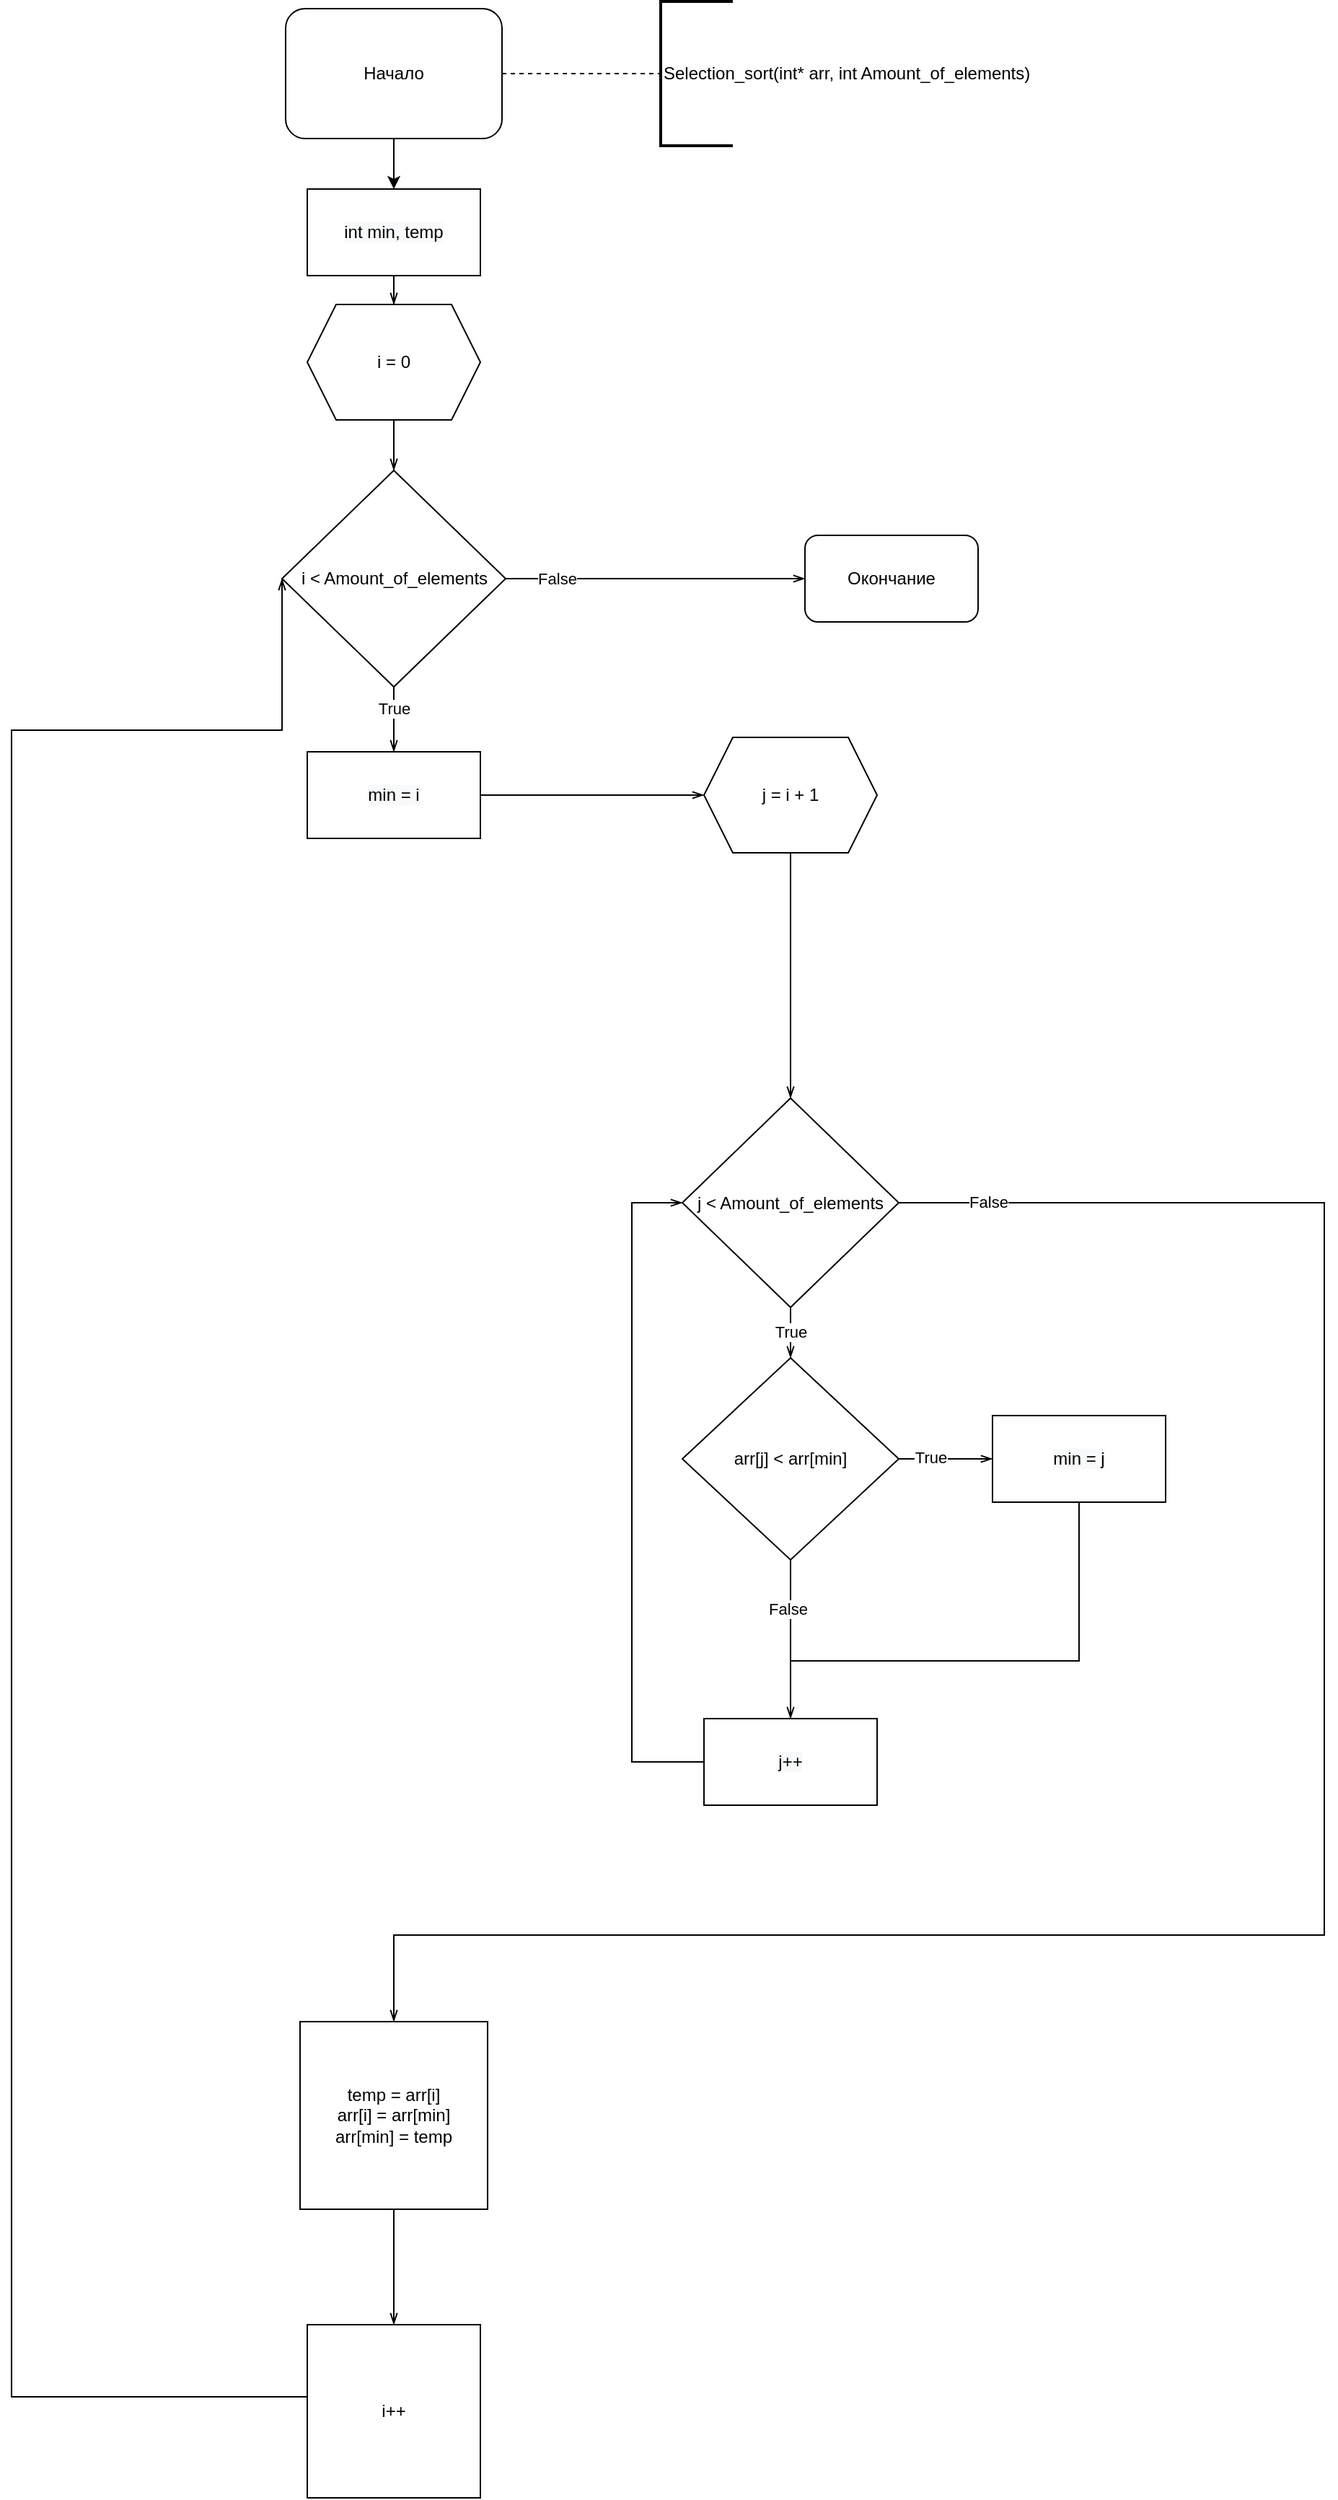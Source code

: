 <mxfile version="15.6.8" type="github">
  <diagram id="JtWoORu62oSFt6Ij9DHz" name="Page-1">
    <mxGraphModel dx="981" dy="624" grid="1" gridSize="10" guides="1" tooltips="1" connect="1" arrows="1" fold="1" page="1" pageScale="1" pageWidth="850" pageHeight="1100" math="0" shadow="0">
      <root>
        <mxCell id="0" />
        <mxCell id="1" parent="0" />
        <mxCell id="2sIGeX1ukINf47vbquPl-16" value="" style="edgeStyle=orthogonalEdgeStyle;rounded=0;orthogonalLoop=1;jettySize=auto;html=1;entryX=0.5;entryY=0;entryDx=0;entryDy=0;" edge="1" parent="1" source="2sIGeX1ukINf47vbquPl-1" target="2sIGeX1ukINf47vbquPl-62">
          <mxGeometry relative="1" as="geometry">
            <mxPoint x="375" y="150" as="targetPoint" />
          </mxGeometry>
        </mxCell>
        <mxCell id="2sIGeX1ukINf47vbquPl-1" value="Начало" style="rounded=1;whiteSpace=wrap;html=1;" vertex="1" parent="1">
          <mxGeometry x="300" y="35" width="150" height="90" as="geometry" />
        </mxCell>
        <mxCell id="2sIGeX1ukINf47vbquPl-3" value="Selection_sort(int* arr, int Amount_of_elements)" style="strokeWidth=2;html=1;shape=mxgraph.flowchart.annotation_1;align=left;pointerEvents=1;" vertex="1" parent="1">
          <mxGeometry x="560" y="30" width="50" height="100" as="geometry" />
        </mxCell>
        <mxCell id="2sIGeX1ukINf47vbquPl-4" value="" style="endArrow=none;dashed=1;html=1;rounded=0;exitX=1;exitY=0.5;exitDx=0;exitDy=0;entryX=0;entryY=0.5;entryDx=0;entryDy=0;entryPerimeter=0;" edge="1" parent="1" source="2sIGeX1ukINf47vbquPl-1" target="2sIGeX1ukINf47vbquPl-3">
          <mxGeometry width="50" height="50" relative="1" as="geometry">
            <mxPoint x="400" y="420" as="sourcePoint" />
            <mxPoint x="450" y="370" as="targetPoint" />
          </mxGeometry>
        </mxCell>
        <mxCell id="2sIGeX1ukINf47vbquPl-53" style="edgeStyle=orthogonalEdgeStyle;rounded=0;orthogonalLoop=1;jettySize=auto;html=1;exitX=1;exitY=0.5;exitDx=0;exitDy=0;startArrow=none;startFill=0;endArrow=openThin;endFill=0;" edge="1" parent="1" source="2sIGeX1ukINf47vbquPl-6" target="2sIGeX1ukINf47vbquPl-52">
          <mxGeometry relative="1" as="geometry" />
        </mxCell>
        <mxCell id="2sIGeX1ukINf47vbquPl-60" value="False" style="edgeLabel;html=1;align=center;verticalAlign=middle;resizable=0;points=[];" vertex="1" connectable="0" parent="2sIGeX1ukINf47vbquPl-53">
          <mxGeometry x="-0.712" y="-3" relative="1" as="geometry">
            <mxPoint x="5" y="-3" as="offset" />
          </mxGeometry>
        </mxCell>
        <mxCell id="2sIGeX1ukINf47vbquPl-59" value="" style="edgeStyle=orthogonalEdgeStyle;rounded=0;orthogonalLoop=1;jettySize=auto;html=1;startArrow=none;startFill=0;endArrow=openThin;endFill=0;entryX=0.5;entryY=0;entryDx=0;entryDy=0;" edge="1" parent="1" source="2sIGeX1ukINf47vbquPl-6" target="2sIGeX1ukINf47vbquPl-65">
          <mxGeometry relative="1" as="geometry">
            <mxPoint x="375" y="650" as="targetPoint" />
            <Array as="points">
              <mxPoint x="380" y="450" />
              <mxPoint x="380" y="450" />
            </Array>
          </mxGeometry>
        </mxCell>
        <mxCell id="2sIGeX1ukINf47vbquPl-61" value="True" style="edgeLabel;html=1;align=center;verticalAlign=middle;resizable=0;points=[];" vertex="1" connectable="0" parent="2sIGeX1ukINf47vbquPl-59">
          <mxGeometry x="-0.294" y="-1" relative="1" as="geometry">
            <mxPoint x="1" y="-1" as="offset" />
          </mxGeometry>
        </mxCell>
        <mxCell id="2sIGeX1ukINf47vbquPl-6" value="i &amp;lt; Amount_of_elements" style="rhombus;whiteSpace=wrap;html=1;" vertex="1" parent="1">
          <mxGeometry x="297.5" y="355" width="155" height="150" as="geometry" />
        </mxCell>
        <mxCell id="2sIGeX1ukINf47vbquPl-38" value="" style="edgeStyle=orthogonalEdgeStyle;rounded=0;orthogonalLoop=1;jettySize=auto;html=1;startArrow=none;startFill=0;endArrow=openThin;endFill=0;exitX=1;exitY=0.5;exitDx=0;exitDy=0;" edge="1" parent="1" source="2sIGeX1ukINf47vbquPl-65" target="2sIGeX1ukINf47vbquPl-36">
          <mxGeometry relative="1" as="geometry">
            <mxPoint x="435" y="710" as="sourcePoint" />
            <Array as="points" />
          </mxGeometry>
        </mxCell>
        <mxCell id="2sIGeX1ukINf47vbquPl-33" style="edgeStyle=orthogonalEdgeStyle;rounded=0;orthogonalLoop=1;jettySize=auto;html=1;entryX=0;entryY=0.5;entryDx=0;entryDy=0;startArrow=none;startFill=0;endArrow=openThin;endFill=0;exitX=0;exitY=0.5;exitDx=0;exitDy=0;" edge="1" parent="1" source="2sIGeX1ukINf47vbquPl-10" target="2sIGeX1ukINf47vbquPl-6">
          <mxGeometry relative="1" as="geometry">
            <mxPoint x="90" y="850" as="sourcePoint" />
            <Array as="points">
              <mxPoint x="110" y="1690" />
              <mxPoint x="110" y="535" />
            </Array>
          </mxGeometry>
        </mxCell>
        <mxCell id="2sIGeX1ukINf47vbquPl-10" value="i++" style="whiteSpace=wrap;html=1;aspect=fixed;" vertex="1" parent="1">
          <mxGeometry x="315" y="1640" width="120" height="120" as="geometry" />
        </mxCell>
        <mxCell id="2sIGeX1ukINf47vbquPl-64" value="" style="edgeStyle=orthogonalEdgeStyle;rounded=0;orthogonalLoop=1;jettySize=auto;html=1;startArrow=none;startFill=0;endArrow=openThin;endFill=0;" edge="1" parent="1" source="2sIGeX1ukINf47vbquPl-20" target="2sIGeX1ukINf47vbquPl-6">
          <mxGeometry relative="1" as="geometry" />
        </mxCell>
        <mxCell id="2sIGeX1ukINf47vbquPl-20" value="i = 0" style="shape=hexagon;perimeter=hexagonPerimeter2;whiteSpace=wrap;html=1;fixedSize=1;" vertex="1" parent="1">
          <mxGeometry x="315" y="240" width="120" height="80" as="geometry" />
        </mxCell>
        <mxCell id="2sIGeX1ukINf47vbquPl-39" value="" style="edgeStyle=orthogonalEdgeStyle;rounded=0;orthogonalLoop=1;jettySize=auto;html=1;startArrow=none;startFill=0;endArrow=openThin;endFill=0;" edge="1" parent="1" source="2sIGeX1ukINf47vbquPl-36" target="2sIGeX1ukINf47vbquPl-37">
          <mxGeometry relative="1" as="geometry" />
        </mxCell>
        <mxCell id="2sIGeX1ukINf47vbquPl-36" value="j = i + 1" style="shape=hexagon;perimeter=hexagonPerimeter2;whiteSpace=wrap;html=1;fixedSize=1;" vertex="1" parent="1">
          <mxGeometry x="590" y="540" width="120" height="80" as="geometry" />
        </mxCell>
        <mxCell id="2sIGeX1ukINf47vbquPl-41" value="" style="edgeStyle=orthogonalEdgeStyle;rounded=0;orthogonalLoop=1;jettySize=auto;html=1;startArrow=none;startFill=0;endArrow=openThin;endFill=0;" edge="1" parent="1" source="2sIGeX1ukINf47vbquPl-37" target="2sIGeX1ukINf47vbquPl-40">
          <mxGeometry relative="1" as="geometry" />
        </mxCell>
        <mxCell id="2sIGeX1ukINf47vbquPl-56" value="True" style="edgeLabel;html=1;align=center;verticalAlign=middle;resizable=0;points=[];" vertex="1" connectable="0" parent="2sIGeX1ukINf47vbquPl-41">
          <mxGeometry x="-0.242" relative="1" as="geometry">
            <mxPoint as="offset" />
          </mxGeometry>
        </mxCell>
        <mxCell id="2sIGeX1ukINf47vbquPl-50" style="edgeStyle=orthogonalEdgeStyle;rounded=0;orthogonalLoop=1;jettySize=auto;html=1;exitX=1;exitY=0.5;exitDx=0;exitDy=0;entryX=0.5;entryY=0;entryDx=0;entryDy=0;startArrow=none;startFill=0;endArrow=openThin;endFill=0;" edge="1" parent="1" source="2sIGeX1ukINf47vbquPl-37" target="2sIGeX1ukINf47vbquPl-49">
          <mxGeometry relative="1" as="geometry">
            <Array as="points">
              <mxPoint x="1020" y="863" />
              <mxPoint x="1020" y="1370" />
              <mxPoint x="375" y="1370" />
            </Array>
          </mxGeometry>
        </mxCell>
        <mxCell id="2sIGeX1ukINf47vbquPl-54" value="False" style="edgeLabel;html=1;align=center;verticalAlign=middle;resizable=0;points=[];" vertex="1" connectable="0" parent="2sIGeX1ukINf47vbquPl-50">
          <mxGeometry x="-0.917" y="1" relative="1" as="geometry">
            <mxPoint x="-1" as="offset" />
          </mxGeometry>
        </mxCell>
        <mxCell id="2sIGeX1ukINf47vbquPl-37" value="j &amp;lt; Amount_of_elements" style="rhombus;whiteSpace=wrap;html=1;" vertex="1" parent="1">
          <mxGeometry x="575" y="790" width="150" height="145" as="geometry" />
        </mxCell>
        <mxCell id="2sIGeX1ukINf47vbquPl-43" value="" style="edgeStyle=orthogonalEdgeStyle;rounded=0;orthogonalLoop=1;jettySize=auto;html=1;startArrow=none;startFill=0;endArrow=openThin;endFill=0;entryX=0.5;entryY=0;entryDx=0;entryDy=0;" edge="1" parent="1" source="2sIGeX1ukINf47vbquPl-40" target="2sIGeX1ukINf47vbquPl-68">
          <mxGeometry relative="1" as="geometry">
            <mxPoint x="650.034" y="1220.0" as="targetPoint" />
            <Array as="points" />
          </mxGeometry>
        </mxCell>
        <mxCell id="2sIGeX1ukINf47vbquPl-58" value="False" style="edgeLabel;html=1;align=center;verticalAlign=middle;resizable=0;points=[];" vertex="1" connectable="0" parent="2sIGeX1ukINf47vbquPl-43">
          <mxGeometry x="-0.384" y="-2" relative="1" as="geometry">
            <mxPoint as="offset" />
          </mxGeometry>
        </mxCell>
        <mxCell id="2sIGeX1ukINf47vbquPl-46" value="" style="edgeStyle=orthogonalEdgeStyle;rounded=0;orthogonalLoop=1;jettySize=auto;html=1;startArrow=none;startFill=0;endArrow=openThin;endFill=0;entryX=0;entryY=0.5;entryDx=0;entryDy=0;" edge="1" parent="1" source="2sIGeX1ukINf47vbquPl-40" target="2sIGeX1ukINf47vbquPl-66">
          <mxGeometry relative="1" as="geometry">
            <mxPoint x="830" y="1040" as="targetPoint" />
          </mxGeometry>
        </mxCell>
        <mxCell id="2sIGeX1ukINf47vbquPl-57" value="True" style="edgeLabel;html=1;align=center;verticalAlign=middle;resizable=0;points=[];" vertex="1" connectable="0" parent="2sIGeX1ukINf47vbquPl-46">
          <mxGeometry x="-0.332" y="1" relative="1" as="geometry">
            <mxPoint as="offset" />
          </mxGeometry>
        </mxCell>
        <mxCell id="2sIGeX1ukINf47vbquPl-40" value="arr[j] &amp;lt; arr[min]" style="rhombus;whiteSpace=wrap;html=1;" vertex="1" parent="1">
          <mxGeometry x="575" y="970" width="150" height="140" as="geometry" />
        </mxCell>
        <mxCell id="2sIGeX1ukINf47vbquPl-44" style="edgeStyle=orthogonalEdgeStyle;rounded=0;orthogonalLoop=1;jettySize=auto;html=1;entryX=0;entryY=0.5;entryDx=0;entryDy=0;startArrow=none;startFill=0;endArrow=openThin;endFill=0;exitX=0;exitY=0.5;exitDx=0;exitDy=0;" edge="1" parent="1" source="2sIGeX1ukINf47vbquPl-68" target="2sIGeX1ukINf47vbquPl-37">
          <mxGeometry relative="1" as="geometry">
            <mxPoint x="595" y="1254.966" as="sourcePoint" />
            <Array as="points">
              <mxPoint x="540" y="1250" />
              <mxPoint x="540" y="862" />
            </Array>
          </mxGeometry>
        </mxCell>
        <mxCell id="2sIGeX1ukINf47vbquPl-48" style="edgeStyle=orthogonalEdgeStyle;rounded=0;orthogonalLoop=1;jettySize=auto;html=1;exitX=0.5;exitY=1;exitDx=0;exitDy=0;startArrow=none;startFill=0;endArrow=none;endFill=0;" edge="1" parent="1" source="2sIGeX1ukINf47vbquPl-66">
          <mxGeometry relative="1" as="geometry">
            <mxPoint x="650" y="1180" as="targetPoint" />
            <mxPoint x="930" y="1080" as="sourcePoint" />
            <Array as="points">
              <mxPoint x="850" y="1180" />
            </Array>
          </mxGeometry>
        </mxCell>
        <mxCell id="2sIGeX1ukINf47vbquPl-51" value="" style="edgeStyle=orthogonalEdgeStyle;rounded=0;orthogonalLoop=1;jettySize=auto;html=1;startArrow=none;startFill=0;endArrow=openThin;endFill=0;" edge="1" parent="1" source="2sIGeX1ukINf47vbquPl-49" target="2sIGeX1ukINf47vbquPl-10">
          <mxGeometry relative="1" as="geometry" />
        </mxCell>
        <mxCell id="2sIGeX1ukINf47vbquPl-49" value="temp = arr[i]&lt;br&gt;arr[i] = arr[min]&lt;br&gt;arr[min] = temp" style="whiteSpace=wrap;html=1;aspect=fixed;" vertex="1" parent="1">
          <mxGeometry x="310" y="1430" width="130" height="130" as="geometry" />
        </mxCell>
        <mxCell id="2sIGeX1ukINf47vbquPl-52" value="Окончание" style="rounded=1;whiteSpace=wrap;html=1;" vertex="1" parent="1">
          <mxGeometry x="660" y="400" width="120" height="60" as="geometry" />
        </mxCell>
        <mxCell id="2sIGeX1ukINf47vbquPl-63" value="" style="edgeStyle=orthogonalEdgeStyle;rounded=0;orthogonalLoop=1;jettySize=auto;html=1;startArrow=none;startFill=0;endArrow=openThin;endFill=0;" edge="1" parent="1" source="2sIGeX1ukINf47vbquPl-62" target="2sIGeX1ukINf47vbquPl-20">
          <mxGeometry relative="1" as="geometry" />
        </mxCell>
        <mxCell id="2sIGeX1ukINf47vbquPl-62" value="&#xa;&#xa;&lt;span style=&quot;color: rgb(0, 0, 0); font-family: helvetica; font-size: 12px; font-style: normal; font-weight: 400; letter-spacing: normal; text-align: center; text-indent: 0px; text-transform: none; word-spacing: 0px; background-color: rgb(248, 249, 250); display: inline; float: none;&quot;&gt;int min, temp&lt;/span&gt;&#xa;&#xa;" style="rounded=0;whiteSpace=wrap;html=1;" vertex="1" parent="1">
          <mxGeometry x="315" y="160" width="120" height="60" as="geometry" />
        </mxCell>
        <mxCell id="2sIGeX1ukINf47vbquPl-65" value="&#xa;&#xa;&lt;span style=&quot;color: rgb(0, 0, 0); font-family: helvetica; font-size: 12px; font-style: normal; font-weight: 400; letter-spacing: normal; text-align: center; text-indent: 0px; text-transform: none; word-spacing: 0px; background-color: rgb(248, 249, 250); display: inline; float: none;&quot;&gt;min = i&lt;/span&gt;&#xa;&#xa;" style="rounded=0;whiteSpace=wrap;html=1;" vertex="1" parent="1">
          <mxGeometry x="315" y="550" width="120" height="60" as="geometry" />
        </mxCell>
        <mxCell id="2sIGeX1ukINf47vbquPl-66" value="&#xa;&#xa;&lt;span style=&quot;color: rgb(0, 0, 0); font-family: helvetica; font-size: 12px; font-style: normal; font-weight: 400; letter-spacing: normal; text-align: center; text-indent: 0px; text-transform: none; word-spacing: 0px; background-color: rgb(248, 249, 250); display: inline; float: none;&quot;&gt;min = j&lt;/span&gt;&#xa;&#xa;" style="rounded=0;whiteSpace=wrap;html=1;" vertex="1" parent="1">
          <mxGeometry x="790" y="1010" width="120" height="60" as="geometry" />
        </mxCell>
        <mxCell id="2sIGeX1ukINf47vbquPl-68" value="&#xa;&#xa;&lt;span style=&quot;color: rgb(0, 0, 0); font-family: helvetica; font-size: 12px; font-style: normal; font-weight: 400; letter-spacing: normal; text-align: center; text-indent: 0px; text-transform: none; word-spacing: 0px; background-color: rgb(248, 249, 250); display: inline; float: none;&quot;&gt;j++&lt;/span&gt;&#xa;&#xa;" style="rounded=0;whiteSpace=wrap;html=1;" vertex="1" parent="1">
          <mxGeometry x="590" y="1220" width="120" height="60" as="geometry" />
        </mxCell>
      </root>
    </mxGraphModel>
  </diagram>
</mxfile>
